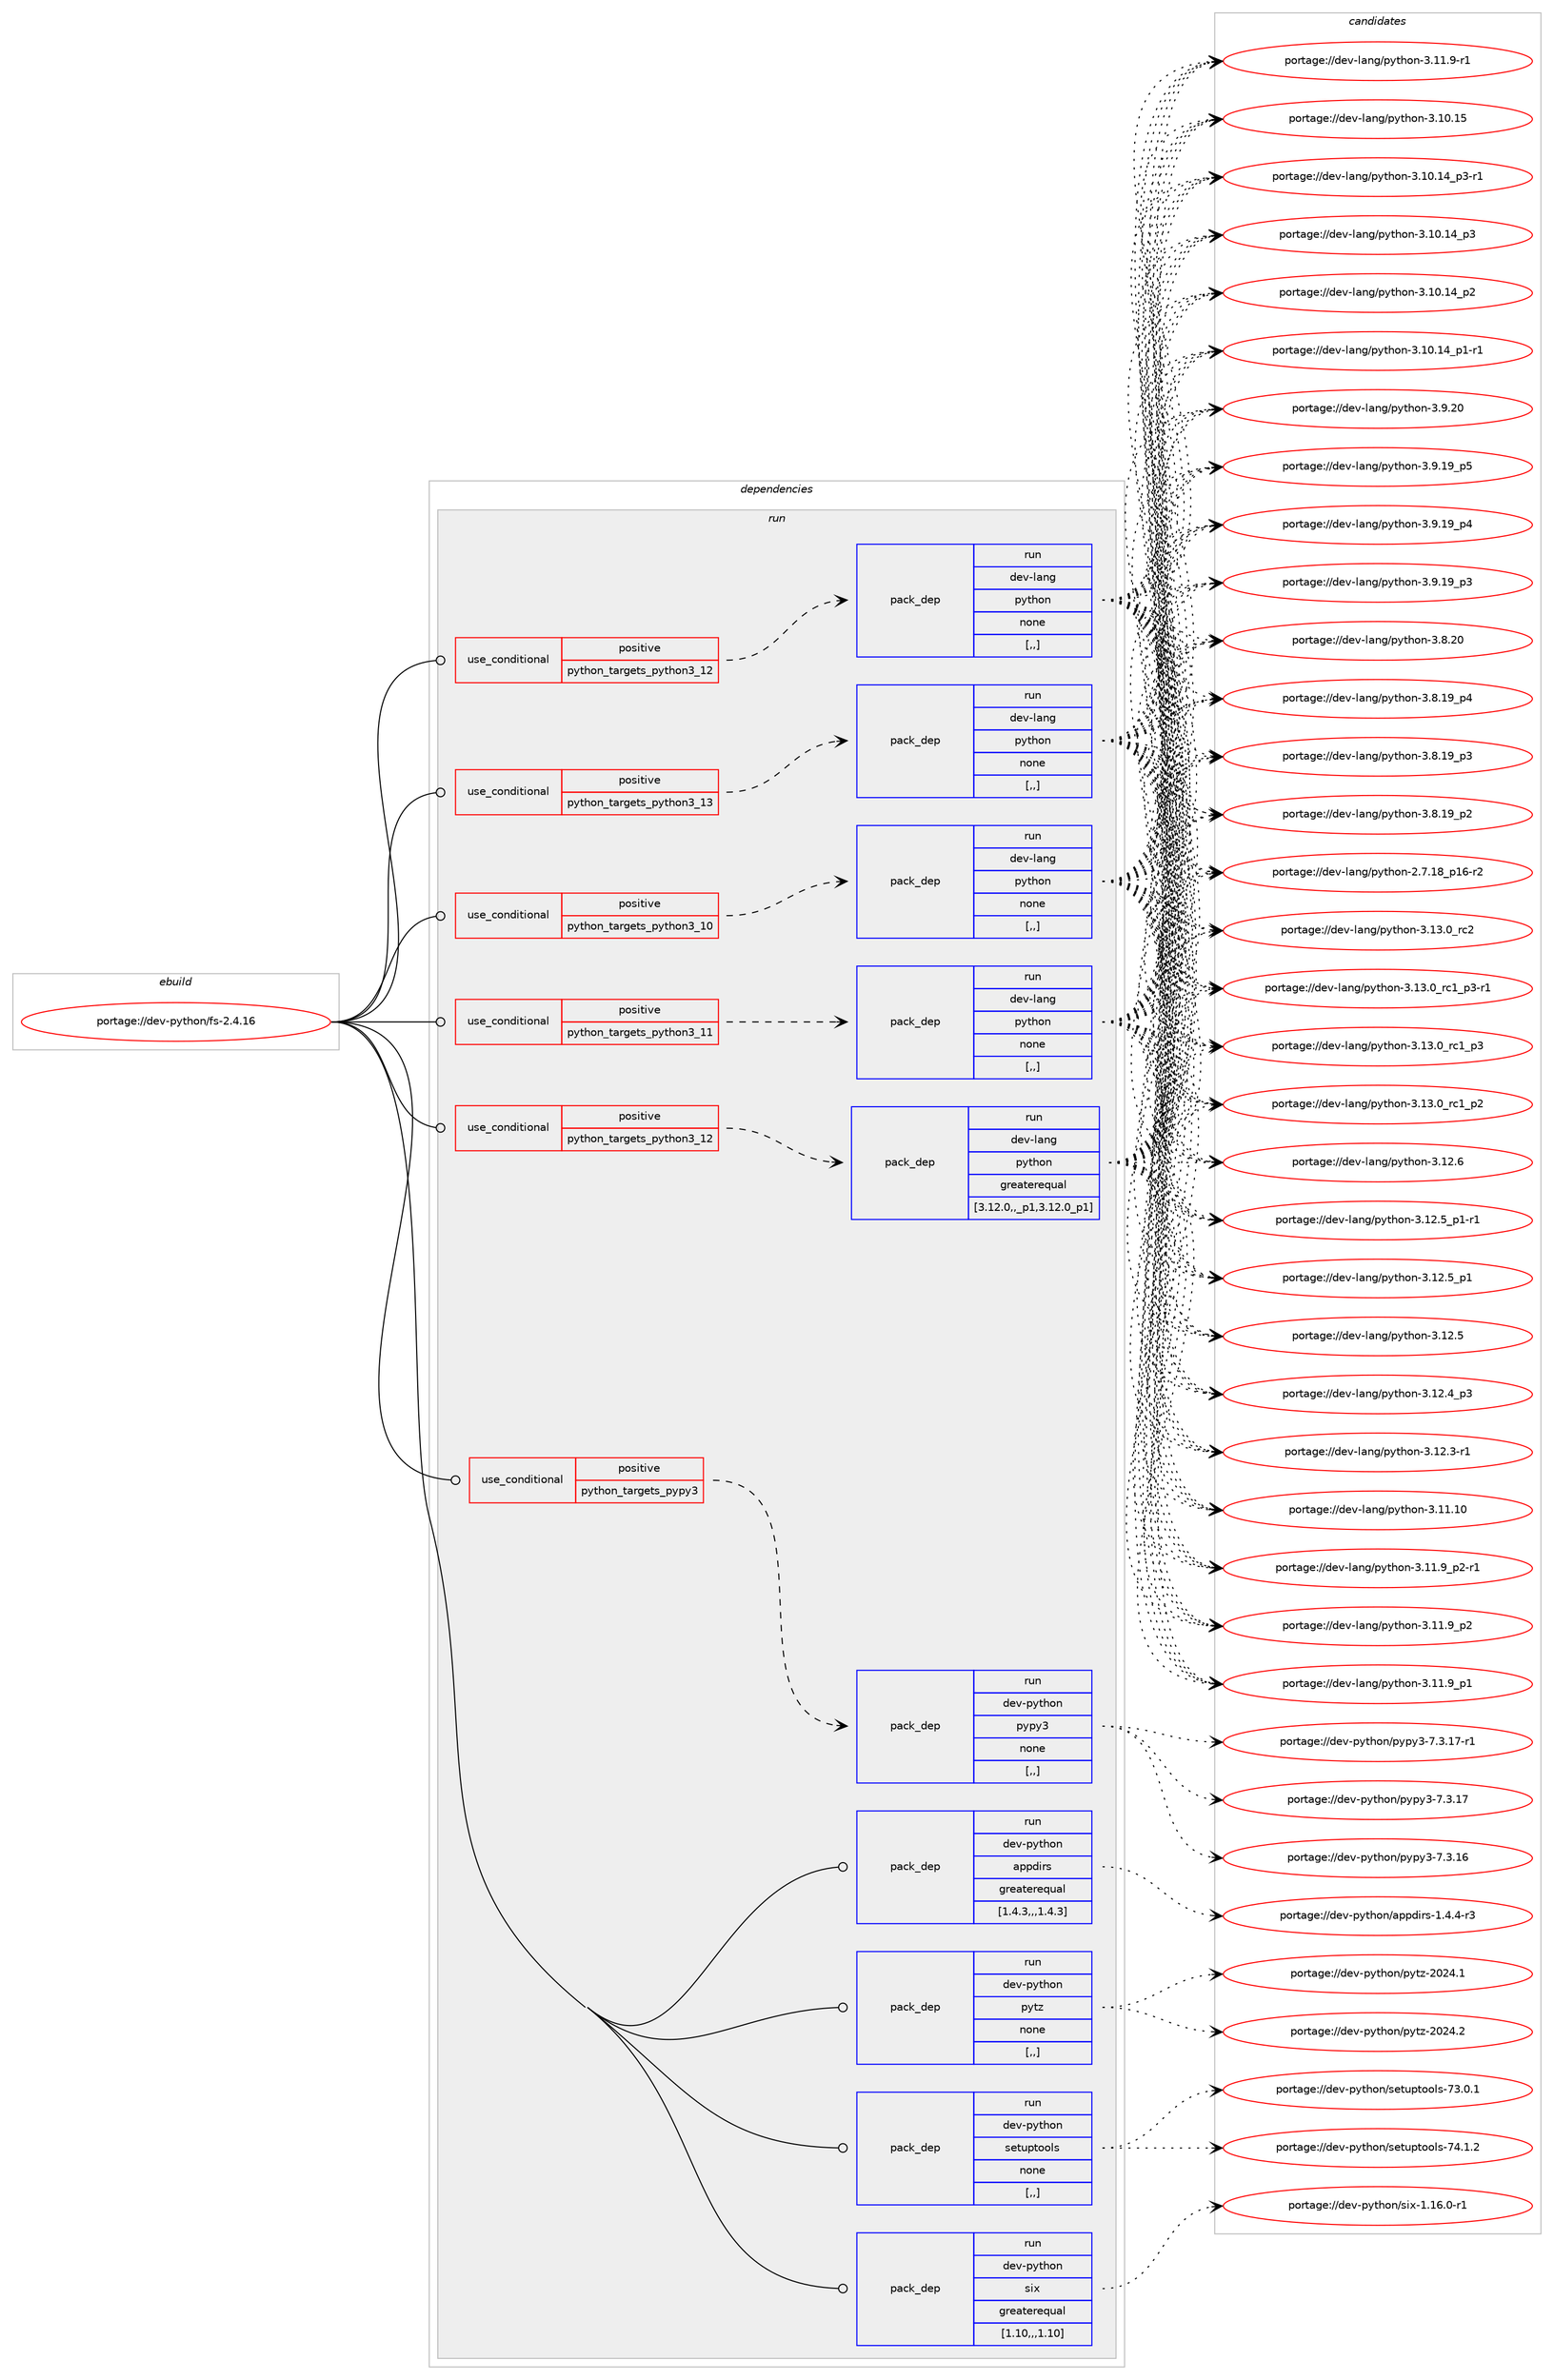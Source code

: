 digraph prolog {

# *************
# Graph options
# *************

newrank=true;
concentrate=true;
compound=true;
graph [rankdir=LR,fontname=Helvetica,fontsize=10,ranksep=1.5];#, ranksep=2.5, nodesep=0.2];
edge  [arrowhead=vee];
node  [fontname=Helvetica,fontsize=10];

# **********
# The ebuild
# **********

subgraph cluster_leftcol {
color=gray;
label=<<i>ebuild</i>>;
id [label="portage://dev-python/fs-2.4.16", color=red, width=4, href="../dev-python/fs-2.4.16.svg"];
}

# ****************
# The dependencies
# ****************

subgraph cluster_midcol {
color=gray;
label=<<i>dependencies</i>>;
subgraph cluster_compile {
fillcolor="#eeeeee";
style=filled;
label=<<i>compile</i>>;
}
subgraph cluster_compileandrun {
fillcolor="#eeeeee";
style=filled;
label=<<i>compile and run</i>>;
}
subgraph cluster_run {
fillcolor="#eeeeee";
style=filled;
label=<<i>run</i>>;
subgraph cond163294 {
dependency641139 [label=<<TABLE BORDER="0" CELLBORDER="1" CELLSPACING="0" CELLPADDING="4"><TR><TD ROWSPAN="3" CELLPADDING="10">use_conditional</TD></TR><TR><TD>positive</TD></TR><TR><TD>python_targets_pypy3</TD></TR></TABLE>>, shape=none, color=red];
subgraph pack473026 {
dependency641140 [label=<<TABLE BORDER="0" CELLBORDER="1" CELLSPACING="0" CELLPADDING="4" WIDTH="220"><TR><TD ROWSPAN="6" CELLPADDING="30">pack_dep</TD></TR><TR><TD WIDTH="110">run</TD></TR><TR><TD>dev-python</TD></TR><TR><TD>pypy3</TD></TR><TR><TD>none</TD></TR><TR><TD>[,,]</TD></TR></TABLE>>, shape=none, color=blue];
}
dependency641139:e -> dependency641140:w [weight=20,style="dashed",arrowhead="vee"];
}
id:e -> dependency641139:w [weight=20,style="solid",arrowhead="odot"];
subgraph cond163295 {
dependency641141 [label=<<TABLE BORDER="0" CELLBORDER="1" CELLSPACING="0" CELLPADDING="4"><TR><TD ROWSPAN="3" CELLPADDING="10">use_conditional</TD></TR><TR><TD>positive</TD></TR><TR><TD>python_targets_python3_10</TD></TR></TABLE>>, shape=none, color=red];
subgraph pack473027 {
dependency641142 [label=<<TABLE BORDER="0" CELLBORDER="1" CELLSPACING="0" CELLPADDING="4" WIDTH="220"><TR><TD ROWSPAN="6" CELLPADDING="30">pack_dep</TD></TR><TR><TD WIDTH="110">run</TD></TR><TR><TD>dev-lang</TD></TR><TR><TD>python</TD></TR><TR><TD>none</TD></TR><TR><TD>[,,]</TD></TR></TABLE>>, shape=none, color=blue];
}
dependency641141:e -> dependency641142:w [weight=20,style="dashed",arrowhead="vee"];
}
id:e -> dependency641141:w [weight=20,style="solid",arrowhead="odot"];
subgraph cond163296 {
dependency641143 [label=<<TABLE BORDER="0" CELLBORDER="1" CELLSPACING="0" CELLPADDING="4"><TR><TD ROWSPAN="3" CELLPADDING="10">use_conditional</TD></TR><TR><TD>positive</TD></TR><TR><TD>python_targets_python3_11</TD></TR></TABLE>>, shape=none, color=red];
subgraph pack473028 {
dependency641144 [label=<<TABLE BORDER="0" CELLBORDER="1" CELLSPACING="0" CELLPADDING="4" WIDTH="220"><TR><TD ROWSPAN="6" CELLPADDING="30">pack_dep</TD></TR><TR><TD WIDTH="110">run</TD></TR><TR><TD>dev-lang</TD></TR><TR><TD>python</TD></TR><TR><TD>none</TD></TR><TR><TD>[,,]</TD></TR></TABLE>>, shape=none, color=blue];
}
dependency641143:e -> dependency641144:w [weight=20,style="dashed",arrowhead="vee"];
}
id:e -> dependency641143:w [weight=20,style="solid",arrowhead="odot"];
subgraph cond163297 {
dependency641145 [label=<<TABLE BORDER="0" CELLBORDER="1" CELLSPACING="0" CELLPADDING="4"><TR><TD ROWSPAN="3" CELLPADDING="10">use_conditional</TD></TR><TR><TD>positive</TD></TR><TR><TD>python_targets_python3_12</TD></TR></TABLE>>, shape=none, color=red];
subgraph pack473029 {
dependency641146 [label=<<TABLE BORDER="0" CELLBORDER="1" CELLSPACING="0" CELLPADDING="4" WIDTH="220"><TR><TD ROWSPAN="6" CELLPADDING="30">pack_dep</TD></TR><TR><TD WIDTH="110">run</TD></TR><TR><TD>dev-lang</TD></TR><TR><TD>python</TD></TR><TR><TD>greaterequal</TD></TR><TR><TD>[3.12.0,,_p1,3.12.0_p1]</TD></TR></TABLE>>, shape=none, color=blue];
}
dependency641145:e -> dependency641146:w [weight=20,style="dashed",arrowhead="vee"];
}
id:e -> dependency641145:w [weight=20,style="solid",arrowhead="odot"];
subgraph cond163298 {
dependency641147 [label=<<TABLE BORDER="0" CELLBORDER="1" CELLSPACING="0" CELLPADDING="4"><TR><TD ROWSPAN="3" CELLPADDING="10">use_conditional</TD></TR><TR><TD>positive</TD></TR><TR><TD>python_targets_python3_12</TD></TR></TABLE>>, shape=none, color=red];
subgraph pack473030 {
dependency641148 [label=<<TABLE BORDER="0" CELLBORDER="1" CELLSPACING="0" CELLPADDING="4" WIDTH="220"><TR><TD ROWSPAN="6" CELLPADDING="30">pack_dep</TD></TR><TR><TD WIDTH="110">run</TD></TR><TR><TD>dev-lang</TD></TR><TR><TD>python</TD></TR><TR><TD>none</TD></TR><TR><TD>[,,]</TD></TR></TABLE>>, shape=none, color=blue];
}
dependency641147:e -> dependency641148:w [weight=20,style="dashed",arrowhead="vee"];
}
id:e -> dependency641147:w [weight=20,style="solid",arrowhead="odot"];
subgraph cond163299 {
dependency641149 [label=<<TABLE BORDER="0" CELLBORDER="1" CELLSPACING="0" CELLPADDING="4"><TR><TD ROWSPAN="3" CELLPADDING="10">use_conditional</TD></TR><TR><TD>positive</TD></TR><TR><TD>python_targets_python3_13</TD></TR></TABLE>>, shape=none, color=red];
subgraph pack473031 {
dependency641150 [label=<<TABLE BORDER="0" CELLBORDER="1" CELLSPACING="0" CELLPADDING="4" WIDTH="220"><TR><TD ROWSPAN="6" CELLPADDING="30">pack_dep</TD></TR><TR><TD WIDTH="110">run</TD></TR><TR><TD>dev-lang</TD></TR><TR><TD>python</TD></TR><TR><TD>none</TD></TR><TR><TD>[,,]</TD></TR></TABLE>>, shape=none, color=blue];
}
dependency641149:e -> dependency641150:w [weight=20,style="dashed",arrowhead="vee"];
}
id:e -> dependency641149:w [weight=20,style="solid",arrowhead="odot"];
subgraph pack473032 {
dependency641151 [label=<<TABLE BORDER="0" CELLBORDER="1" CELLSPACING="0" CELLPADDING="4" WIDTH="220"><TR><TD ROWSPAN="6" CELLPADDING="30">pack_dep</TD></TR><TR><TD WIDTH="110">run</TD></TR><TR><TD>dev-python</TD></TR><TR><TD>appdirs</TD></TR><TR><TD>greaterequal</TD></TR><TR><TD>[1.4.3,,,1.4.3]</TD></TR></TABLE>>, shape=none, color=blue];
}
id:e -> dependency641151:w [weight=20,style="solid",arrowhead="odot"];
subgraph pack473033 {
dependency641152 [label=<<TABLE BORDER="0" CELLBORDER="1" CELLSPACING="0" CELLPADDING="4" WIDTH="220"><TR><TD ROWSPAN="6" CELLPADDING="30">pack_dep</TD></TR><TR><TD WIDTH="110">run</TD></TR><TR><TD>dev-python</TD></TR><TR><TD>pytz</TD></TR><TR><TD>none</TD></TR><TR><TD>[,,]</TD></TR></TABLE>>, shape=none, color=blue];
}
id:e -> dependency641152:w [weight=20,style="solid",arrowhead="odot"];
subgraph pack473034 {
dependency641153 [label=<<TABLE BORDER="0" CELLBORDER="1" CELLSPACING="0" CELLPADDING="4" WIDTH="220"><TR><TD ROWSPAN="6" CELLPADDING="30">pack_dep</TD></TR><TR><TD WIDTH="110">run</TD></TR><TR><TD>dev-python</TD></TR><TR><TD>setuptools</TD></TR><TR><TD>none</TD></TR><TR><TD>[,,]</TD></TR></TABLE>>, shape=none, color=blue];
}
id:e -> dependency641153:w [weight=20,style="solid",arrowhead="odot"];
subgraph pack473035 {
dependency641154 [label=<<TABLE BORDER="0" CELLBORDER="1" CELLSPACING="0" CELLPADDING="4" WIDTH="220"><TR><TD ROWSPAN="6" CELLPADDING="30">pack_dep</TD></TR><TR><TD WIDTH="110">run</TD></TR><TR><TD>dev-python</TD></TR><TR><TD>six</TD></TR><TR><TD>greaterequal</TD></TR><TR><TD>[1.10,,,1.10]</TD></TR></TABLE>>, shape=none, color=blue];
}
id:e -> dependency641154:w [weight=20,style="solid",arrowhead="odot"];
}
}

# **************
# The candidates
# **************

subgraph cluster_choices {
rank=same;
color=gray;
label=<<i>candidates</i>>;

subgraph choice473026 {
color=black;
nodesep=1;
choice100101118451121211161041111104711212111212151455546514649554511449 [label="portage://dev-python/pypy3-7.3.17-r1", color=red, width=4,href="../dev-python/pypy3-7.3.17-r1.svg"];
choice10010111845112121116104111110471121211121215145554651464955 [label="portage://dev-python/pypy3-7.3.17", color=red, width=4,href="../dev-python/pypy3-7.3.17.svg"];
choice10010111845112121116104111110471121211121215145554651464954 [label="portage://dev-python/pypy3-7.3.16", color=red, width=4,href="../dev-python/pypy3-7.3.16.svg"];
dependency641140:e -> choice100101118451121211161041111104711212111212151455546514649554511449:w [style=dotted,weight="100"];
dependency641140:e -> choice10010111845112121116104111110471121211121215145554651464955:w [style=dotted,weight="100"];
dependency641140:e -> choice10010111845112121116104111110471121211121215145554651464954:w [style=dotted,weight="100"];
}
subgraph choice473027 {
color=black;
nodesep=1;
choice10010111845108971101034711212111610411111045514649514648951149950 [label="portage://dev-lang/python-3.13.0_rc2", color=red, width=4,href="../dev-lang/python-3.13.0_rc2.svg"];
choice1001011184510897110103471121211161041111104551464951464895114994995112514511449 [label="portage://dev-lang/python-3.13.0_rc1_p3-r1", color=red, width=4,href="../dev-lang/python-3.13.0_rc1_p3-r1.svg"];
choice100101118451089711010347112121116104111110455146495146489511499499511251 [label="portage://dev-lang/python-3.13.0_rc1_p3", color=red, width=4,href="../dev-lang/python-3.13.0_rc1_p3.svg"];
choice100101118451089711010347112121116104111110455146495146489511499499511250 [label="portage://dev-lang/python-3.13.0_rc1_p2", color=red, width=4,href="../dev-lang/python-3.13.0_rc1_p2.svg"];
choice10010111845108971101034711212111610411111045514649504654 [label="portage://dev-lang/python-3.12.6", color=red, width=4,href="../dev-lang/python-3.12.6.svg"];
choice1001011184510897110103471121211161041111104551464950465395112494511449 [label="portage://dev-lang/python-3.12.5_p1-r1", color=red, width=4,href="../dev-lang/python-3.12.5_p1-r1.svg"];
choice100101118451089711010347112121116104111110455146495046539511249 [label="portage://dev-lang/python-3.12.5_p1", color=red, width=4,href="../dev-lang/python-3.12.5_p1.svg"];
choice10010111845108971101034711212111610411111045514649504653 [label="portage://dev-lang/python-3.12.5", color=red, width=4,href="../dev-lang/python-3.12.5.svg"];
choice100101118451089711010347112121116104111110455146495046529511251 [label="portage://dev-lang/python-3.12.4_p3", color=red, width=4,href="../dev-lang/python-3.12.4_p3.svg"];
choice100101118451089711010347112121116104111110455146495046514511449 [label="portage://dev-lang/python-3.12.3-r1", color=red, width=4,href="../dev-lang/python-3.12.3-r1.svg"];
choice1001011184510897110103471121211161041111104551464949464948 [label="portage://dev-lang/python-3.11.10", color=red, width=4,href="../dev-lang/python-3.11.10.svg"];
choice1001011184510897110103471121211161041111104551464949465795112504511449 [label="portage://dev-lang/python-3.11.9_p2-r1", color=red, width=4,href="../dev-lang/python-3.11.9_p2-r1.svg"];
choice100101118451089711010347112121116104111110455146494946579511250 [label="portage://dev-lang/python-3.11.9_p2", color=red, width=4,href="../dev-lang/python-3.11.9_p2.svg"];
choice100101118451089711010347112121116104111110455146494946579511249 [label="portage://dev-lang/python-3.11.9_p1", color=red, width=4,href="../dev-lang/python-3.11.9_p1.svg"];
choice100101118451089711010347112121116104111110455146494946574511449 [label="portage://dev-lang/python-3.11.9-r1", color=red, width=4,href="../dev-lang/python-3.11.9-r1.svg"];
choice1001011184510897110103471121211161041111104551464948464953 [label="portage://dev-lang/python-3.10.15", color=red, width=4,href="../dev-lang/python-3.10.15.svg"];
choice100101118451089711010347112121116104111110455146494846495295112514511449 [label="portage://dev-lang/python-3.10.14_p3-r1", color=red, width=4,href="../dev-lang/python-3.10.14_p3-r1.svg"];
choice10010111845108971101034711212111610411111045514649484649529511251 [label="portage://dev-lang/python-3.10.14_p3", color=red, width=4,href="../dev-lang/python-3.10.14_p3.svg"];
choice10010111845108971101034711212111610411111045514649484649529511250 [label="portage://dev-lang/python-3.10.14_p2", color=red, width=4,href="../dev-lang/python-3.10.14_p2.svg"];
choice100101118451089711010347112121116104111110455146494846495295112494511449 [label="portage://dev-lang/python-3.10.14_p1-r1", color=red, width=4,href="../dev-lang/python-3.10.14_p1-r1.svg"];
choice10010111845108971101034711212111610411111045514657465048 [label="portage://dev-lang/python-3.9.20", color=red, width=4,href="../dev-lang/python-3.9.20.svg"];
choice100101118451089711010347112121116104111110455146574649579511253 [label="portage://dev-lang/python-3.9.19_p5", color=red, width=4,href="../dev-lang/python-3.9.19_p5.svg"];
choice100101118451089711010347112121116104111110455146574649579511252 [label="portage://dev-lang/python-3.9.19_p4", color=red, width=4,href="../dev-lang/python-3.9.19_p4.svg"];
choice100101118451089711010347112121116104111110455146574649579511251 [label="portage://dev-lang/python-3.9.19_p3", color=red, width=4,href="../dev-lang/python-3.9.19_p3.svg"];
choice10010111845108971101034711212111610411111045514656465048 [label="portage://dev-lang/python-3.8.20", color=red, width=4,href="../dev-lang/python-3.8.20.svg"];
choice100101118451089711010347112121116104111110455146564649579511252 [label="portage://dev-lang/python-3.8.19_p4", color=red, width=4,href="../dev-lang/python-3.8.19_p4.svg"];
choice100101118451089711010347112121116104111110455146564649579511251 [label="portage://dev-lang/python-3.8.19_p3", color=red, width=4,href="../dev-lang/python-3.8.19_p3.svg"];
choice100101118451089711010347112121116104111110455146564649579511250 [label="portage://dev-lang/python-3.8.19_p2", color=red, width=4,href="../dev-lang/python-3.8.19_p2.svg"];
choice100101118451089711010347112121116104111110455046554649569511249544511450 [label="portage://dev-lang/python-2.7.18_p16-r2", color=red, width=4,href="../dev-lang/python-2.7.18_p16-r2.svg"];
dependency641142:e -> choice10010111845108971101034711212111610411111045514649514648951149950:w [style=dotted,weight="100"];
dependency641142:e -> choice1001011184510897110103471121211161041111104551464951464895114994995112514511449:w [style=dotted,weight="100"];
dependency641142:e -> choice100101118451089711010347112121116104111110455146495146489511499499511251:w [style=dotted,weight="100"];
dependency641142:e -> choice100101118451089711010347112121116104111110455146495146489511499499511250:w [style=dotted,weight="100"];
dependency641142:e -> choice10010111845108971101034711212111610411111045514649504654:w [style=dotted,weight="100"];
dependency641142:e -> choice1001011184510897110103471121211161041111104551464950465395112494511449:w [style=dotted,weight="100"];
dependency641142:e -> choice100101118451089711010347112121116104111110455146495046539511249:w [style=dotted,weight="100"];
dependency641142:e -> choice10010111845108971101034711212111610411111045514649504653:w [style=dotted,weight="100"];
dependency641142:e -> choice100101118451089711010347112121116104111110455146495046529511251:w [style=dotted,weight="100"];
dependency641142:e -> choice100101118451089711010347112121116104111110455146495046514511449:w [style=dotted,weight="100"];
dependency641142:e -> choice1001011184510897110103471121211161041111104551464949464948:w [style=dotted,weight="100"];
dependency641142:e -> choice1001011184510897110103471121211161041111104551464949465795112504511449:w [style=dotted,weight="100"];
dependency641142:e -> choice100101118451089711010347112121116104111110455146494946579511250:w [style=dotted,weight="100"];
dependency641142:e -> choice100101118451089711010347112121116104111110455146494946579511249:w [style=dotted,weight="100"];
dependency641142:e -> choice100101118451089711010347112121116104111110455146494946574511449:w [style=dotted,weight="100"];
dependency641142:e -> choice1001011184510897110103471121211161041111104551464948464953:w [style=dotted,weight="100"];
dependency641142:e -> choice100101118451089711010347112121116104111110455146494846495295112514511449:w [style=dotted,weight="100"];
dependency641142:e -> choice10010111845108971101034711212111610411111045514649484649529511251:w [style=dotted,weight="100"];
dependency641142:e -> choice10010111845108971101034711212111610411111045514649484649529511250:w [style=dotted,weight="100"];
dependency641142:e -> choice100101118451089711010347112121116104111110455146494846495295112494511449:w [style=dotted,weight="100"];
dependency641142:e -> choice10010111845108971101034711212111610411111045514657465048:w [style=dotted,weight="100"];
dependency641142:e -> choice100101118451089711010347112121116104111110455146574649579511253:w [style=dotted,weight="100"];
dependency641142:e -> choice100101118451089711010347112121116104111110455146574649579511252:w [style=dotted,weight="100"];
dependency641142:e -> choice100101118451089711010347112121116104111110455146574649579511251:w [style=dotted,weight="100"];
dependency641142:e -> choice10010111845108971101034711212111610411111045514656465048:w [style=dotted,weight="100"];
dependency641142:e -> choice100101118451089711010347112121116104111110455146564649579511252:w [style=dotted,weight="100"];
dependency641142:e -> choice100101118451089711010347112121116104111110455146564649579511251:w [style=dotted,weight="100"];
dependency641142:e -> choice100101118451089711010347112121116104111110455146564649579511250:w [style=dotted,weight="100"];
dependency641142:e -> choice100101118451089711010347112121116104111110455046554649569511249544511450:w [style=dotted,weight="100"];
}
subgraph choice473028 {
color=black;
nodesep=1;
choice10010111845108971101034711212111610411111045514649514648951149950 [label="portage://dev-lang/python-3.13.0_rc2", color=red, width=4,href="../dev-lang/python-3.13.0_rc2.svg"];
choice1001011184510897110103471121211161041111104551464951464895114994995112514511449 [label="portage://dev-lang/python-3.13.0_rc1_p3-r1", color=red, width=4,href="../dev-lang/python-3.13.0_rc1_p3-r1.svg"];
choice100101118451089711010347112121116104111110455146495146489511499499511251 [label="portage://dev-lang/python-3.13.0_rc1_p3", color=red, width=4,href="../dev-lang/python-3.13.0_rc1_p3.svg"];
choice100101118451089711010347112121116104111110455146495146489511499499511250 [label="portage://dev-lang/python-3.13.0_rc1_p2", color=red, width=4,href="../dev-lang/python-3.13.0_rc1_p2.svg"];
choice10010111845108971101034711212111610411111045514649504654 [label="portage://dev-lang/python-3.12.6", color=red, width=4,href="../dev-lang/python-3.12.6.svg"];
choice1001011184510897110103471121211161041111104551464950465395112494511449 [label="portage://dev-lang/python-3.12.5_p1-r1", color=red, width=4,href="../dev-lang/python-3.12.5_p1-r1.svg"];
choice100101118451089711010347112121116104111110455146495046539511249 [label="portage://dev-lang/python-3.12.5_p1", color=red, width=4,href="../dev-lang/python-3.12.5_p1.svg"];
choice10010111845108971101034711212111610411111045514649504653 [label="portage://dev-lang/python-3.12.5", color=red, width=4,href="../dev-lang/python-3.12.5.svg"];
choice100101118451089711010347112121116104111110455146495046529511251 [label="portage://dev-lang/python-3.12.4_p3", color=red, width=4,href="../dev-lang/python-3.12.4_p3.svg"];
choice100101118451089711010347112121116104111110455146495046514511449 [label="portage://dev-lang/python-3.12.3-r1", color=red, width=4,href="../dev-lang/python-3.12.3-r1.svg"];
choice1001011184510897110103471121211161041111104551464949464948 [label="portage://dev-lang/python-3.11.10", color=red, width=4,href="../dev-lang/python-3.11.10.svg"];
choice1001011184510897110103471121211161041111104551464949465795112504511449 [label="portage://dev-lang/python-3.11.9_p2-r1", color=red, width=4,href="../dev-lang/python-3.11.9_p2-r1.svg"];
choice100101118451089711010347112121116104111110455146494946579511250 [label="portage://dev-lang/python-3.11.9_p2", color=red, width=4,href="../dev-lang/python-3.11.9_p2.svg"];
choice100101118451089711010347112121116104111110455146494946579511249 [label="portage://dev-lang/python-3.11.9_p1", color=red, width=4,href="../dev-lang/python-3.11.9_p1.svg"];
choice100101118451089711010347112121116104111110455146494946574511449 [label="portage://dev-lang/python-3.11.9-r1", color=red, width=4,href="../dev-lang/python-3.11.9-r1.svg"];
choice1001011184510897110103471121211161041111104551464948464953 [label="portage://dev-lang/python-3.10.15", color=red, width=4,href="../dev-lang/python-3.10.15.svg"];
choice100101118451089711010347112121116104111110455146494846495295112514511449 [label="portage://dev-lang/python-3.10.14_p3-r1", color=red, width=4,href="../dev-lang/python-3.10.14_p3-r1.svg"];
choice10010111845108971101034711212111610411111045514649484649529511251 [label="portage://dev-lang/python-3.10.14_p3", color=red, width=4,href="../dev-lang/python-3.10.14_p3.svg"];
choice10010111845108971101034711212111610411111045514649484649529511250 [label="portage://dev-lang/python-3.10.14_p2", color=red, width=4,href="../dev-lang/python-3.10.14_p2.svg"];
choice100101118451089711010347112121116104111110455146494846495295112494511449 [label="portage://dev-lang/python-3.10.14_p1-r1", color=red, width=4,href="../dev-lang/python-3.10.14_p1-r1.svg"];
choice10010111845108971101034711212111610411111045514657465048 [label="portage://dev-lang/python-3.9.20", color=red, width=4,href="../dev-lang/python-3.9.20.svg"];
choice100101118451089711010347112121116104111110455146574649579511253 [label="portage://dev-lang/python-3.9.19_p5", color=red, width=4,href="../dev-lang/python-3.9.19_p5.svg"];
choice100101118451089711010347112121116104111110455146574649579511252 [label="portage://dev-lang/python-3.9.19_p4", color=red, width=4,href="../dev-lang/python-3.9.19_p4.svg"];
choice100101118451089711010347112121116104111110455146574649579511251 [label="portage://dev-lang/python-3.9.19_p3", color=red, width=4,href="../dev-lang/python-3.9.19_p3.svg"];
choice10010111845108971101034711212111610411111045514656465048 [label="portage://dev-lang/python-3.8.20", color=red, width=4,href="../dev-lang/python-3.8.20.svg"];
choice100101118451089711010347112121116104111110455146564649579511252 [label="portage://dev-lang/python-3.8.19_p4", color=red, width=4,href="../dev-lang/python-3.8.19_p4.svg"];
choice100101118451089711010347112121116104111110455146564649579511251 [label="portage://dev-lang/python-3.8.19_p3", color=red, width=4,href="../dev-lang/python-3.8.19_p3.svg"];
choice100101118451089711010347112121116104111110455146564649579511250 [label="portage://dev-lang/python-3.8.19_p2", color=red, width=4,href="../dev-lang/python-3.8.19_p2.svg"];
choice100101118451089711010347112121116104111110455046554649569511249544511450 [label="portage://dev-lang/python-2.7.18_p16-r2", color=red, width=4,href="../dev-lang/python-2.7.18_p16-r2.svg"];
dependency641144:e -> choice10010111845108971101034711212111610411111045514649514648951149950:w [style=dotted,weight="100"];
dependency641144:e -> choice1001011184510897110103471121211161041111104551464951464895114994995112514511449:w [style=dotted,weight="100"];
dependency641144:e -> choice100101118451089711010347112121116104111110455146495146489511499499511251:w [style=dotted,weight="100"];
dependency641144:e -> choice100101118451089711010347112121116104111110455146495146489511499499511250:w [style=dotted,weight="100"];
dependency641144:e -> choice10010111845108971101034711212111610411111045514649504654:w [style=dotted,weight="100"];
dependency641144:e -> choice1001011184510897110103471121211161041111104551464950465395112494511449:w [style=dotted,weight="100"];
dependency641144:e -> choice100101118451089711010347112121116104111110455146495046539511249:w [style=dotted,weight="100"];
dependency641144:e -> choice10010111845108971101034711212111610411111045514649504653:w [style=dotted,weight="100"];
dependency641144:e -> choice100101118451089711010347112121116104111110455146495046529511251:w [style=dotted,weight="100"];
dependency641144:e -> choice100101118451089711010347112121116104111110455146495046514511449:w [style=dotted,weight="100"];
dependency641144:e -> choice1001011184510897110103471121211161041111104551464949464948:w [style=dotted,weight="100"];
dependency641144:e -> choice1001011184510897110103471121211161041111104551464949465795112504511449:w [style=dotted,weight="100"];
dependency641144:e -> choice100101118451089711010347112121116104111110455146494946579511250:w [style=dotted,weight="100"];
dependency641144:e -> choice100101118451089711010347112121116104111110455146494946579511249:w [style=dotted,weight="100"];
dependency641144:e -> choice100101118451089711010347112121116104111110455146494946574511449:w [style=dotted,weight="100"];
dependency641144:e -> choice1001011184510897110103471121211161041111104551464948464953:w [style=dotted,weight="100"];
dependency641144:e -> choice100101118451089711010347112121116104111110455146494846495295112514511449:w [style=dotted,weight="100"];
dependency641144:e -> choice10010111845108971101034711212111610411111045514649484649529511251:w [style=dotted,weight="100"];
dependency641144:e -> choice10010111845108971101034711212111610411111045514649484649529511250:w [style=dotted,weight="100"];
dependency641144:e -> choice100101118451089711010347112121116104111110455146494846495295112494511449:w [style=dotted,weight="100"];
dependency641144:e -> choice10010111845108971101034711212111610411111045514657465048:w [style=dotted,weight="100"];
dependency641144:e -> choice100101118451089711010347112121116104111110455146574649579511253:w [style=dotted,weight="100"];
dependency641144:e -> choice100101118451089711010347112121116104111110455146574649579511252:w [style=dotted,weight="100"];
dependency641144:e -> choice100101118451089711010347112121116104111110455146574649579511251:w [style=dotted,weight="100"];
dependency641144:e -> choice10010111845108971101034711212111610411111045514656465048:w [style=dotted,weight="100"];
dependency641144:e -> choice100101118451089711010347112121116104111110455146564649579511252:w [style=dotted,weight="100"];
dependency641144:e -> choice100101118451089711010347112121116104111110455146564649579511251:w [style=dotted,weight="100"];
dependency641144:e -> choice100101118451089711010347112121116104111110455146564649579511250:w [style=dotted,weight="100"];
dependency641144:e -> choice100101118451089711010347112121116104111110455046554649569511249544511450:w [style=dotted,weight="100"];
}
subgraph choice473029 {
color=black;
nodesep=1;
choice10010111845108971101034711212111610411111045514649514648951149950 [label="portage://dev-lang/python-3.13.0_rc2", color=red, width=4,href="../dev-lang/python-3.13.0_rc2.svg"];
choice1001011184510897110103471121211161041111104551464951464895114994995112514511449 [label="portage://dev-lang/python-3.13.0_rc1_p3-r1", color=red, width=4,href="../dev-lang/python-3.13.0_rc1_p3-r1.svg"];
choice100101118451089711010347112121116104111110455146495146489511499499511251 [label="portage://dev-lang/python-3.13.0_rc1_p3", color=red, width=4,href="../dev-lang/python-3.13.0_rc1_p3.svg"];
choice100101118451089711010347112121116104111110455146495146489511499499511250 [label="portage://dev-lang/python-3.13.0_rc1_p2", color=red, width=4,href="../dev-lang/python-3.13.0_rc1_p2.svg"];
choice10010111845108971101034711212111610411111045514649504654 [label="portage://dev-lang/python-3.12.6", color=red, width=4,href="../dev-lang/python-3.12.6.svg"];
choice1001011184510897110103471121211161041111104551464950465395112494511449 [label="portage://dev-lang/python-3.12.5_p1-r1", color=red, width=4,href="../dev-lang/python-3.12.5_p1-r1.svg"];
choice100101118451089711010347112121116104111110455146495046539511249 [label="portage://dev-lang/python-3.12.5_p1", color=red, width=4,href="../dev-lang/python-3.12.5_p1.svg"];
choice10010111845108971101034711212111610411111045514649504653 [label="portage://dev-lang/python-3.12.5", color=red, width=4,href="../dev-lang/python-3.12.5.svg"];
choice100101118451089711010347112121116104111110455146495046529511251 [label="portage://dev-lang/python-3.12.4_p3", color=red, width=4,href="../dev-lang/python-3.12.4_p3.svg"];
choice100101118451089711010347112121116104111110455146495046514511449 [label="portage://dev-lang/python-3.12.3-r1", color=red, width=4,href="../dev-lang/python-3.12.3-r1.svg"];
choice1001011184510897110103471121211161041111104551464949464948 [label="portage://dev-lang/python-3.11.10", color=red, width=4,href="../dev-lang/python-3.11.10.svg"];
choice1001011184510897110103471121211161041111104551464949465795112504511449 [label="portage://dev-lang/python-3.11.9_p2-r1", color=red, width=4,href="../dev-lang/python-3.11.9_p2-r1.svg"];
choice100101118451089711010347112121116104111110455146494946579511250 [label="portage://dev-lang/python-3.11.9_p2", color=red, width=4,href="../dev-lang/python-3.11.9_p2.svg"];
choice100101118451089711010347112121116104111110455146494946579511249 [label="portage://dev-lang/python-3.11.9_p1", color=red, width=4,href="../dev-lang/python-3.11.9_p1.svg"];
choice100101118451089711010347112121116104111110455146494946574511449 [label="portage://dev-lang/python-3.11.9-r1", color=red, width=4,href="../dev-lang/python-3.11.9-r1.svg"];
choice1001011184510897110103471121211161041111104551464948464953 [label="portage://dev-lang/python-3.10.15", color=red, width=4,href="../dev-lang/python-3.10.15.svg"];
choice100101118451089711010347112121116104111110455146494846495295112514511449 [label="portage://dev-lang/python-3.10.14_p3-r1", color=red, width=4,href="../dev-lang/python-3.10.14_p3-r1.svg"];
choice10010111845108971101034711212111610411111045514649484649529511251 [label="portage://dev-lang/python-3.10.14_p3", color=red, width=4,href="../dev-lang/python-3.10.14_p3.svg"];
choice10010111845108971101034711212111610411111045514649484649529511250 [label="portage://dev-lang/python-3.10.14_p2", color=red, width=4,href="../dev-lang/python-3.10.14_p2.svg"];
choice100101118451089711010347112121116104111110455146494846495295112494511449 [label="portage://dev-lang/python-3.10.14_p1-r1", color=red, width=4,href="../dev-lang/python-3.10.14_p1-r1.svg"];
choice10010111845108971101034711212111610411111045514657465048 [label="portage://dev-lang/python-3.9.20", color=red, width=4,href="../dev-lang/python-3.9.20.svg"];
choice100101118451089711010347112121116104111110455146574649579511253 [label="portage://dev-lang/python-3.9.19_p5", color=red, width=4,href="../dev-lang/python-3.9.19_p5.svg"];
choice100101118451089711010347112121116104111110455146574649579511252 [label="portage://dev-lang/python-3.9.19_p4", color=red, width=4,href="../dev-lang/python-3.9.19_p4.svg"];
choice100101118451089711010347112121116104111110455146574649579511251 [label="portage://dev-lang/python-3.9.19_p3", color=red, width=4,href="../dev-lang/python-3.9.19_p3.svg"];
choice10010111845108971101034711212111610411111045514656465048 [label="portage://dev-lang/python-3.8.20", color=red, width=4,href="../dev-lang/python-3.8.20.svg"];
choice100101118451089711010347112121116104111110455146564649579511252 [label="portage://dev-lang/python-3.8.19_p4", color=red, width=4,href="../dev-lang/python-3.8.19_p4.svg"];
choice100101118451089711010347112121116104111110455146564649579511251 [label="portage://dev-lang/python-3.8.19_p3", color=red, width=4,href="../dev-lang/python-3.8.19_p3.svg"];
choice100101118451089711010347112121116104111110455146564649579511250 [label="portage://dev-lang/python-3.8.19_p2", color=red, width=4,href="../dev-lang/python-3.8.19_p2.svg"];
choice100101118451089711010347112121116104111110455046554649569511249544511450 [label="portage://dev-lang/python-2.7.18_p16-r2", color=red, width=4,href="../dev-lang/python-2.7.18_p16-r2.svg"];
dependency641146:e -> choice10010111845108971101034711212111610411111045514649514648951149950:w [style=dotted,weight="100"];
dependency641146:e -> choice1001011184510897110103471121211161041111104551464951464895114994995112514511449:w [style=dotted,weight="100"];
dependency641146:e -> choice100101118451089711010347112121116104111110455146495146489511499499511251:w [style=dotted,weight="100"];
dependency641146:e -> choice100101118451089711010347112121116104111110455146495146489511499499511250:w [style=dotted,weight="100"];
dependency641146:e -> choice10010111845108971101034711212111610411111045514649504654:w [style=dotted,weight="100"];
dependency641146:e -> choice1001011184510897110103471121211161041111104551464950465395112494511449:w [style=dotted,weight="100"];
dependency641146:e -> choice100101118451089711010347112121116104111110455146495046539511249:w [style=dotted,weight="100"];
dependency641146:e -> choice10010111845108971101034711212111610411111045514649504653:w [style=dotted,weight="100"];
dependency641146:e -> choice100101118451089711010347112121116104111110455146495046529511251:w [style=dotted,weight="100"];
dependency641146:e -> choice100101118451089711010347112121116104111110455146495046514511449:w [style=dotted,weight="100"];
dependency641146:e -> choice1001011184510897110103471121211161041111104551464949464948:w [style=dotted,weight="100"];
dependency641146:e -> choice1001011184510897110103471121211161041111104551464949465795112504511449:w [style=dotted,weight="100"];
dependency641146:e -> choice100101118451089711010347112121116104111110455146494946579511250:w [style=dotted,weight="100"];
dependency641146:e -> choice100101118451089711010347112121116104111110455146494946579511249:w [style=dotted,weight="100"];
dependency641146:e -> choice100101118451089711010347112121116104111110455146494946574511449:w [style=dotted,weight="100"];
dependency641146:e -> choice1001011184510897110103471121211161041111104551464948464953:w [style=dotted,weight="100"];
dependency641146:e -> choice100101118451089711010347112121116104111110455146494846495295112514511449:w [style=dotted,weight="100"];
dependency641146:e -> choice10010111845108971101034711212111610411111045514649484649529511251:w [style=dotted,weight="100"];
dependency641146:e -> choice10010111845108971101034711212111610411111045514649484649529511250:w [style=dotted,weight="100"];
dependency641146:e -> choice100101118451089711010347112121116104111110455146494846495295112494511449:w [style=dotted,weight="100"];
dependency641146:e -> choice10010111845108971101034711212111610411111045514657465048:w [style=dotted,weight="100"];
dependency641146:e -> choice100101118451089711010347112121116104111110455146574649579511253:w [style=dotted,weight="100"];
dependency641146:e -> choice100101118451089711010347112121116104111110455146574649579511252:w [style=dotted,weight="100"];
dependency641146:e -> choice100101118451089711010347112121116104111110455146574649579511251:w [style=dotted,weight="100"];
dependency641146:e -> choice10010111845108971101034711212111610411111045514656465048:w [style=dotted,weight="100"];
dependency641146:e -> choice100101118451089711010347112121116104111110455146564649579511252:w [style=dotted,weight="100"];
dependency641146:e -> choice100101118451089711010347112121116104111110455146564649579511251:w [style=dotted,weight="100"];
dependency641146:e -> choice100101118451089711010347112121116104111110455146564649579511250:w [style=dotted,weight="100"];
dependency641146:e -> choice100101118451089711010347112121116104111110455046554649569511249544511450:w [style=dotted,weight="100"];
}
subgraph choice473030 {
color=black;
nodesep=1;
choice10010111845108971101034711212111610411111045514649514648951149950 [label="portage://dev-lang/python-3.13.0_rc2", color=red, width=4,href="../dev-lang/python-3.13.0_rc2.svg"];
choice1001011184510897110103471121211161041111104551464951464895114994995112514511449 [label="portage://dev-lang/python-3.13.0_rc1_p3-r1", color=red, width=4,href="../dev-lang/python-3.13.0_rc1_p3-r1.svg"];
choice100101118451089711010347112121116104111110455146495146489511499499511251 [label="portage://dev-lang/python-3.13.0_rc1_p3", color=red, width=4,href="../dev-lang/python-3.13.0_rc1_p3.svg"];
choice100101118451089711010347112121116104111110455146495146489511499499511250 [label="portage://dev-lang/python-3.13.0_rc1_p2", color=red, width=4,href="../dev-lang/python-3.13.0_rc1_p2.svg"];
choice10010111845108971101034711212111610411111045514649504654 [label="portage://dev-lang/python-3.12.6", color=red, width=4,href="../dev-lang/python-3.12.6.svg"];
choice1001011184510897110103471121211161041111104551464950465395112494511449 [label="portage://dev-lang/python-3.12.5_p1-r1", color=red, width=4,href="../dev-lang/python-3.12.5_p1-r1.svg"];
choice100101118451089711010347112121116104111110455146495046539511249 [label="portage://dev-lang/python-3.12.5_p1", color=red, width=4,href="../dev-lang/python-3.12.5_p1.svg"];
choice10010111845108971101034711212111610411111045514649504653 [label="portage://dev-lang/python-3.12.5", color=red, width=4,href="../dev-lang/python-3.12.5.svg"];
choice100101118451089711010347112121116104111110455146495046529511251 [label="portage://dev-lang/python-3.12.4_p3", color=red, width=4,href="../dev-lang/python-3.12.4_p3.svg"];
choice100101118451089711010347112121116104111110455146495046514511449 [label="portage://dev-lang/python-3.12.3-r1", color=red, width=4,href="../dev-lang/python-3.12.3-r1.svg"];
choice1001011184510897110103471121211161041111104551464949464948 [label="portage://dev-lang/python-3.11.10", color=red, width=4,href="../dev-lang/python-3.11.10.svg"];
choice1001011184510897110103471121211161041111104551464949465795112504511449 [label="portage://dev-lang/python-3.11.9_p2-r1", color=red, width=4,href="../dev-lang/python-3.11.9_p2-r1.svg"];
choice100101118451089711010347112121116104111110455146494946579511250 [label="portage://dev-lang/python-3.11.9_p2", color=red, width=4,href="../dev-lang/python-3.11.9_p2.svg"];
choice100101118451089711010347112121116104111110455146494946579511249 [label="portage://dev-lang/python-3.11.9_p1", color=red, width=4,href="../dev-lang/python-3.11.9_p1.svg"];
choice100101118451089711010347112121116104111110455146494946574511449 [label="portage://dev-lang/python-3.11.9-r1", color=red, width=4,href="../dev-lang/python-3.11.9-r1.svg"];
choice1001011184510897110103471121211161041111104551464948464953 [label="portage://dev-lang/python-3.10.15", color=red, width=4,href="../dev-lang/python-3.10.15.svg"];
choice100101118451089711010347112121116104111110455146494846495295112514511449 [label="portage://dev-lang/python-3.10.14_p3-r1", color=red, width=4,href="../dev-lang/python-3.10.14_p3-r1.svg"];
choice10010111845108971101034711212111610411111045514649484649529511251 [label="portage://dev-lang/python-3.10.14_p3", color=red, width=4,href="../dev-lang/python-3.10.14_p3.svg"];
choice10010111845108971101034711212111610411111045514649484649529511250 [label="portage://dev-lang/python-3.10.14_p2", color=red, width=4,href="../dev-lang/python-3.10.14_p2.svg"];
choice100101118451089711010347112121116104111110455146494846495295112494511449 [label="portage://dev-lang/python-3.10.14_p1-r1", color=red, width=4,href="../dev-lang/python-3.10.14_p1-r1.svg"];
choice10010111845108971101034711212111610411111045514657465048 [label="portage://dev-lang/python-3.9.20", color=red, width=4,href="../dev-lang/python-3.9.20.svg"];
choice100101118451089711010347112121116104111110455146574649579511253 [label="portage://dev-lang/python-3.9.19_p5", color=red, width=4,href="../dev-lang/python-3.9.19_p5.svg"];
choice100101118451089711010347112121116104111110455146574649579511252 [label="portage://dev-lang/python-3.9.19_p4", color=red, width=4,href="../dev-lang/python-3.9.19_p4.svg"];
choice100101118451089711010347112121116104111110455146574649579511251 [label="portage://dev-lang/python-3.9.19_p3", color=red, width=4,href="../dev-lang/python-3.9.19_p3.svg"];
choice10010111845108971101034711212111610411111045514656465048 [label="portage://dev-lang/python-3.8.20", color=red, width=4,href="../dev-lang/python-3.8.20.svg"];
choice100101118451089711010347112121116104111110455146564649579511252 [label="portage://dev-lang/python-3.8.19_p4", color=red, width=4,href="../dev-lang/python-3.8.19_p4.svg"];
choice100101118451089711010347112121116104111110455146564649579511251 [label="portage://dev-lang/python-3.8.19_p3", color=red, width=4,href="../dev-lang/python-3.8.19_p3.svg"];
choice100101118451089711010347112121116104111110455146564649579511250 [label="portage://dev-lang/python-3.8.19_p2", color=red, width=4,href="../dev-lang/python-3.8.19_p2.svg"];
choice100101118451089711010347112121116104111110455046554649569511249544511450 [label="portage://dev-lang/python-2.7.18_p16-r2", color=red, width=4,href="../dev-lang/python-2.7.18_p16-r2.svg"];
dependency641148:e -> choice10010111845108971101034711212111610411111045514649514648951149950:w [style=dotted,weight="100"];
dependency641148:e -> choice1001011184510897110103471121211161041111104551464951464895114994995112514511449:w [style=dotted,weight="100"];
dependency641148:e -> choice100101118451089711010347112121116104111110455146495146489511499499511251:w [style=dotted,weight="100"];
dependency641148:e -> choice100101118451089711010347112121116104111110455146495146489511499499511250:w [style=dotted,weight="100"];
dependency641148:e -> choice10010111845108971101034711212111610411111045514649504654:w [style=dotted,weight="100"];
dependency641148:e -> choice1001011184510897110103471121211161041111104551464950465395112494511449:w [style=dotted,weight="100"];
dependency641148:e -> choice100101118451089711010347112121116104111110455146495046539511249:w [style=dotted,weight="100"];
dependency641148:e -> choice10010111845108971101034711212111610411111045514649504653:w [style=dotted,weight="100"];
dependency641148:e -> choice100101118451089711010347112121116104111110455146495046529511251:w [style=dotted,weight="100"];
dependency641148:e -> choice100101118451089711010347112121116104111110455146495046514511449:w [style=dotted,weight="100"];
dependency641148:e -> choice1001011184510897110103471121211161041111104551464949464948:w [style=dotted,weight="100"];
dependency641148:e -> choice1001011184510897110103471121211161041111104551464949465795112504511449:w [style=dotted,weight="100"];
dependency641148:e -> choice100101118451089711010347112121116104111110455146494946579511250:w [style=dotted,weight="100"];
dependency641148:e -> choice100101118451089711010347112121116104111110455146494946579511249:w [style=dotted,weight="100"];
dependency641148:e -> choice100101118451089711010347112121116104111110455146494946574511449:w [style=dotted,weight="100"];
dependency641148:e -> choice1001011184510897110103471121211161041111104551464948464953:w [style=dotted,weight="100"];
dependency641148:e -> choice100101118451089711010347112121116104111110455146494846495295112514511449:w [style=dotted,weight="100"];
dependency641148:e -> choice10010111845108971101034711212111610411111045514649484649529511251:w [style=dotted,weight="100"];
dependency641148:e -> choice10010111845108971101034711212111610411111045514649484649529511250:w [style=dotted,weight="100"];
dependency641148:e -> choice100101118451089711010347112121116104111110455146494846495295112494511449:w [style=dotted,weight="100"];
dependency641148:e -> choice10010111845108971101034711212111610411111045514657465048:w [style=dotted,weight="100"];
dependency641148:e -> choice100101118451089711010347112121116104111110455146574649579511253:w [style=dotted,weight="100"];
dependency641148:e -> choice100101118451089711010347112121116104111110455146574649579511252:w [style=dotted,weight="100"];
dependency641148:e -> choice100101118451089711010347112121116104111110455146574649579511251:w [style=dotted,weight="100"];
dependency641148:e -> choice10010111845108971101034711212111610411111045514656465048:w [style=dotted,weight="100"];
dependency641148:e -> choice100101118451089711010347112121116104111110455146564649579511252:w [style=dotted,weight="100"];
dependency641148:e -> choice100101118451089711010347112121116104111110455146564649579511251:w [style=dotted,weight="100"];
dependency641148:e -> choice100101118451089711010347112121116104111110455146564649579511250:w [style=dotted,weight="100"];
dependency641148:e -> choice100101118451089711010347112121116104111110455046554649569511249544511450:w [style=dotted,weight="100"];
}
subgraph choice473031 {
color=black;
nodesep=1;
choice10010111845108971101034711212111610411111045514649514648951149950 [label="portage://dev-lang/python-3.13.0_rc2", color=red, width=4,href="../dev-lang/python-3.13.0_rc2.svg"];
choice1001011184510897110103471121211161041111104551464951464895114994995112514511449 [label="portage://dev-lang/python-3.13.0_rc1_p3-r1", color=red, width=4,href="../dev-lang/python-3.13.0_rc1_p3-r1.svg"];
choice100101118451089711010347112121116104111110455146495146489511499499511251 [label="portage://dev-lang/python-3.13.0_rc1_p3", color=red, width=4,href="../dev-lang/python-3.13.0_rc1_p3.svg"];
choice100101118451089711010347112121116104111110455146495146489511499499511250 [label="portage://dev-lang/python-3.13.0_rc1_p2", color=red, width=4,href="../dev-lang/python-3.13.0_rc1_p2.svg"];
choice10010111845108971101034711212111610411111045514649504654 [label="portage://dev-lang/python-3.12.6", color=red, width=4,href="../dev-lang/python-3.12.6.svg"];
choice1001011184510897110103471121211161041111104551464950465395112494511449 [label="portage://dev-lang/python-3.12.5_p1-r1", color=red, width=4,href="../dev-lang/python-3.12.5_p1-r1.svg"];
choice100101118451089711010347112121116104111110455146495046539511249 [label="portage://dev-lang/python-3.12.5_p1", color=red, width=4,href="../dev-lang/python-3.12.5_p1.svg"];
choice10010111845108971101034711212111610411111045514649504653 [label="portage://dev-lang/python-3.12.5", color=red, width=4,href="../dev-lang/python-3.12.5.svg"];
choice100101118451089711010347112121116104111110455146495046529511251 [label="portage://dev-lang/python-3.12.4_p3", color=red, width=4,href="../dev-lang/python-3.12.4_p3.svg"];
choice100101118451089711010347112121116104111110455146495046514511449 [label="portage://dev-lang/python-3.12.3-r1", color=red, width=4,href="../dev-lang/python-3.12.3-r1.svg"];
choice1001011184510897110103471121211161041111104551464949464948 [label="portage://dev-lang/python-3.11.10", color=red, width=4,href="../dev-lang/python-3.11.10.svg"];
choice1001011184510897110103471121211161041111104551464949465795112504511449 [label="portage://dev-lang/python-3.11.9_p2-r1", color=red, width=4,href="../dev-lang/python-3.11.9_p2-r1.svg"];
choice100101118451089711010347112121116104111110455146494946579511250 [label="portage://dev-lang/python-3.11.9_p2", color=red, width=4,href="../dev-lang/python-3.11.9_p2.svg"];
choice100101118451089711010347112121116104111110455146494946579511249 [label="portage://dev-lang/python-3.11.9_p1", color=red, width=4,href="../dev-lang/python-3.11.9_p1.svg"];
choice100101118451089711010347112121116104111110455146494946574511449 [label="portage://dev-lang/python-3.11.9-r1", color=red, width=4,href="../dev-lang/python-3.11.9-r1.svg"];
choice1001011184510897110103471121211161041111104551464948464953 [label="portage://dev-lang/python-3.10.15", color=red, width=4,href="../dev-lang/python-3.10.15.svg"];
choice100101118451089711010347112121116104111110455146494846495295112514511449 [label="portage://dev-lang/python-3.10.14_p3-r1", color=red, width=4,href="../dev-lang/python-3.10.14_p3-r1.svg"];
choice10010111845108971101034711212111610411111045514649484649529511251 [label="portage://dev-lang/python-3.10.14_p3", color=red, width=4,href="../dev-lang/python-3.10.14_p3.svg"];
choice10010111845108971101034711212111610411111045514649484649529511250 [label="portage://dev-lang/python-3.10.14_p2", color=red, width=4,href="../dev-lang/python-3.10.14_p2.svg"];
choice100101118451089711010347112121116104111110455146494846495295112494511449 [label="portage://dev-lang/python-3.10.14_p1-r1", color=red, width=4,href="../dev-lang/python-3.10.14_p1-r1.svg"];
choice10010111845108971101034711212111610411111045514657465048 [label="portage://dev-lang/python-3.9.20", color=red, width=4,href="../dev-lang/python-3.9.20.svg"];
choice100101118451089711010347112121116104111110455146574649579511253 [label="portage://dev-lang/python-3.9.19_p5", color=red, width=4,href="../dev-lang/python-3.9.19_p5.svg"];
choice100101118451089711010347112121116104111110455146574649579511252 [label="portage://dev-lang/python-3.9.19_p4", color=red, width=4,href="../dev-lang/python-3.9.19_p4.svg"];
choice100101118451089711010347112121116104111110455146574649579511251 [label="portage://dev-lang/python-3.9.19_p3", color=red, width=4,href="../dev-lang/python-3.9.19_p3.svg"];
choice10010111845108971101034711212111610411111045514656465048 [label="portage://dev-lang/python-3.8.20", color=red, width=4,href="../dev-lang/python-3.8.20.svg"];
choice100101118451089711010347112121116104111110455146564649579511252 [label="portage://dev-lang/python-3.8.19_p4", color=red, width=4,href="../dev-lang/python-3.8.19_p4.svg"];
choice100101118451089711010347112121116104111110455146564649579511251 [label="portage://dev-lang/python-3.8.19_p3", color=red, width=4,href="../dev-lang/python-3.8.19_p3.svg"];
choice100101118451089711010347112121116104111110455146564649579511250 [label="portage://dev-lang/python-3.8.19_p2", color=red, width=4,href="../dev-lang/python-3.8.19_p2.svg"];
choice100101118451089711010347112121116104111110455046554649569511249544511450 [label="portage://dev-lang/python-2.7.18_p16-r2", color=red, width=4,href="../dev-lang/python-2.7.18_p16-r2.svg"];
dependency641150:e -> choice10010111845108971101034711212111610411111045514649514648951149950:w [style=dotted,weight="100"];
dependency641150:e -> choice1001011184510897110103471121211161041111104551464951464895114994995112514511449:w [style=dotted,weight="100"];
dependency641150:e -> choice100101118451089711010347112121116104111110455146495146489511499499511251:w [style=dotted,weight="100"];
dependency641150:e -> choice100101118451089711010347112121116104111110455146495146489511499499511250:w [style=dotted,weight="100"];
dependency641150:e -> choice10010111845108971101034711212111610411111045514649504654:w [style=dotted,weight="100"];
dependency641150:e -> choice1001011184510897110103471121211161041111104551464950465395112494511449:w [style=dotted,weight="100"];
dependency641150:e -> choice100101118451089711010347112121116104111110455146495046539511249:w [style=dotted,weight="100"];
dependency641150:e -> choice10010111845108971101034711212111610411111045514649504653:w [style=dotted,weight="100"];
dependency641150:e -> choice100101118451089711010347112121116104111110455146495046529511251:w [style=dotted,weight="100"];
dependency641150:e -> choice100101118451089711010347112121116104111110455146495046514511449:w [style=dotted,weight="100"];
dependency641150:e -> choice1001011184510897110103471121211161041111104551464949464948:w [style=dotted,weight="100"];
dependency641150:e -> choice1001011184510897110103471121211161041111104551464949465795112504511449:w [style=dotted,weight="100"];
dependency641150:e -> choice100101118451089711010347112121116104111110455146494946579511250:w [style=dotted,weight="100"];
dependency641150:e -> choice100101118451089711010347112121116104111110455146494946579511249:w [style=dotted,weight="100"];
dependency641150:e -> choice100101118451089711010347112121116104111110455146494946574511449:w [style=dotted,weight="100"];
dependency641150:e -> choice1001011184510897110103471121211161041111104551464948464953:w [style=dotted,weight="100"];
dependency641150:e -> choice100101118451089711010347112121116104111110455146494846495295112514511449:w [style=dotted,weight="100"];
dependency641150:e -> choice10010111845108971101034711212111610411111045514649484649529511251:w [style=dotted,weight="100"];
dependency641150:e -> choice10010111845108971101034711212111610411111045514649484649529511250:w [style=dotted,weight="100"];
dependency641150:e -> choice100101118451089711010347112121116104111110455146494846495295112494511449:w [style=dotted,weight="100"];
dependency641150:e -> choice10010111845108971101034711212111610411111045514657465048:w [style=dotted,weight="100"];
dependency641150:e -> choice100101118451089711010347112121116104111110455146574649579511253:w [style=dotted,weight="100"];
dependency641150:e -> choice100101118451089711010347112121116104111110455146574649579511252:w [style=dotted,weight="100"];
dependency641150:e -> choice100101118451089711010347112121116104111110455146574649579511251:w [style=dotted,weight="100"];
dependency641150:e -> choice10010111845108971101034711212111610411111045514656465048:w [style=dotted,weight="100"];
dependency641150:e -> choice100101118451089711010347112121116104111110455146564649579511252:w [style=dotted,weight="100"];
dependency641150:e -> choice100101118451089711010347112121116104111110455146564649579511251:w [style=dotted,weight="100"];
dependency641150:e -> choice100101118451089711010347112121116104111110455146564649579511250:w [style=dotted,weight="100"];
dependency641150:e -> choice100101118451089711010347112121116104111110455046554649569511249544511450:w [style=dotted,weight="100"];
}
subgraph choice473032 {
color=black;
nodesep=1;
choice1001011184511212111610411111047971121121001051141154549465246524511451 [label="portage://dev-python/appdirs-1.4.4-r3", color=red, width=4,href="../dev-python/appdirs-1.4.4-r3.svg"];
dependency641151:e -> choice1001011184511212111610411111047971121121001051141154549465246524511451:w [style=dotted,weight="100"];
}
subgraph choice473033 {
color=black;
nodesep=1;
choice100101118451121211161041111104711212111612245504850524650 [label="portage://dev-python/pytz-2024.2", color=red, width=4,href="../dev-python/pytz-2024.2.svg"];
choice100101118451121211161041111104711212111612245504850524649 [label="portage://dev-python/pytz-2024.1", color=red, width=4,href="../dev-python/pytz-2024.1.svg"];
dependency641152:e -> choice100101118451121211161041111104711212111612245504850524650:w [style=dotted,weight="100"];
dependency641152:e -> choice100101118451121211161041111104711212111612245504850524649:w [style=dotted,weight="100"];
}
subgraph choice473034 {
color=black;
nodesep=1;
choice100101118451121211161041111104711510111611711211611111110811545555246494650 [label="portage://dev-python/setuptools-74.1.2", color=red, width=4,href="../dev-python/setuptools-74.1.2.svg"];
choice100101118451121211161041111104711510111611711211611111110811545555146484649 [label="portage://dev-python/setuptools-73.0.1", color=red, width=4,href="../dev-python/setuptools-73.0.1.svg"];
dependency641153:e -> choice100101118451121211161041111104711510111611711211611111110811545555246494650:w [style=dotted,weight="100"];
dependency641153:e -> choice100101118451121211161041111104711510111611711211611111110811545555146484649:w [style=dotted,weight="100"];
}
subgraph choice473035 {
color=black;
nodesep=1;
choice1001011184511212111610411111047115105120454946495446484511449 [label="portage://dev-python/six-1.16.0-r1", color=red, width=4,href="../dev-python/six-1.16.0-r1.svg"];
dependency641154:e -> choice1001011184511212111610411111047115105120454946495446484511449:w [style=dotted,weight="100"];
}
}

}
